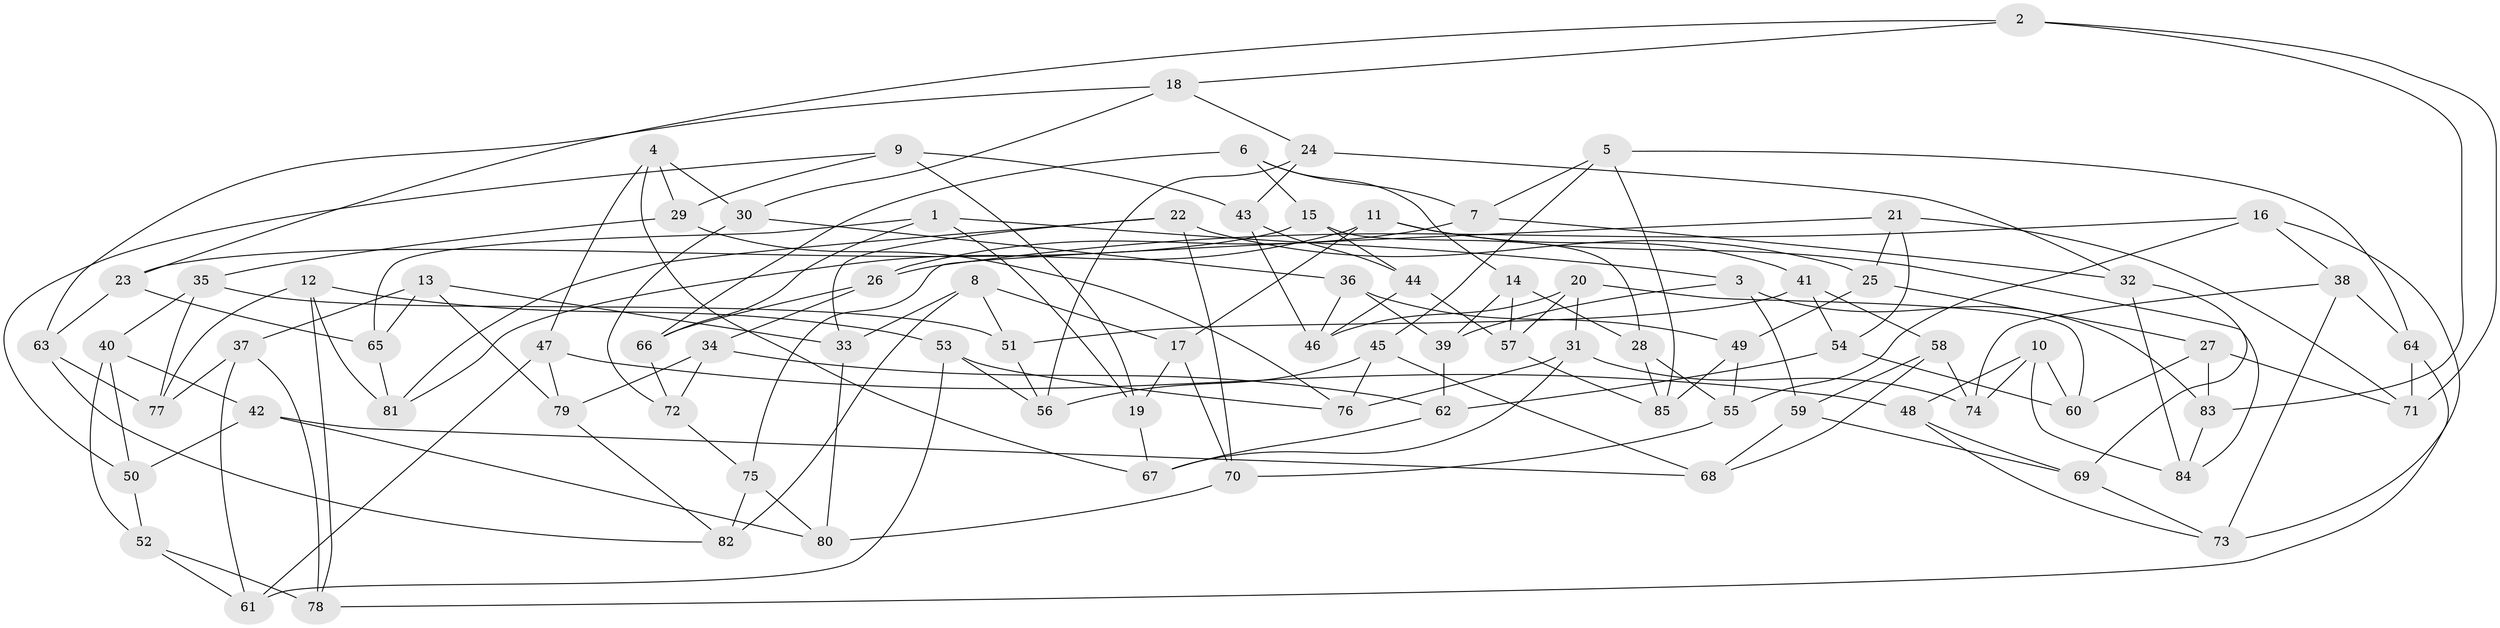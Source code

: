 // coarse degree distribution, {6: 0.5272727272727272, 4: 0.43636363636363634, 5: 0.01818181818181818, 3: 0.01818181818181818}
// Generated by graph-tools (version 1.1) at 2025/24/03/03/25 07:24:26]
// undirected, 85 vertices, 170 edges
graph export_dot {
graph [start="1"]
  node [color=gray90,style=filled];
  1;
  2;
  3;
  4;
  5;
  6;
  7;
  8;
  9;
  10;
  11;
  12;
  13;
  14;
  15;
  16;
  17;
  18;
  19;
  20;
  21;
  22;
  23;
  24;
  25;
  26;
  27;
  28;
  29;
  30;
  31;
  32;
  33;
  34;
  35;
  36;
  37;
  38;
  39;
  40;
  41;
  42;
  43;
  44;
  45;
  46;
  47;
  48;
  49;
  50;
  51;
  52;
  53;
  54;
  55;
  56;
  57;
  58;
  59;
  60;
  61;
  62;
  63;
  64;
  65;
  66;
  67;
  68;
  69;
  70;
  71;
  72;
  73;
  74;
  75;
  76;
  77;
  78;
  79;
  80;
  81;
  82;
  83;
  84;
  85;
  1 -- 66;
  1 -- 3;
  1 -- 65;
  1 -- 19;
  2 -- 18;
  2 -- 23;
  2 -- 71;
  2 -- 83;
  3 -- 59;
  3 -- 83;
  3 -- 39;
  4 -- 67;
  4 -- 47;
  4 -- 30;
  4 -- 29;
  5 -- 7;
  5 -- 85;
  5 -- 45;
  5 -- 64;
  6 -- 66;
  6 -- 14;
  6 -- 15;
  6 -- 7;
  7 -- 26;
  7 -- 32;
  8 -- 33;
  8 -- 82;
  8 -- 17;
  8 -- 51;
  9 -- 43;
  9 -- 50;
  9 -- 19;
  9 -- 29;
  10 -- 84;
  10 -- 60;
  10 -- 74;
  10 -- 48;
  11 -- 41;
  11 -- 84;
  11 -- 17;
  11 -- 81;
  12 -- 53;
  12 -- 81;
  12 -- 78;
  12 -- 77;
  13 -- 33;
  13 -- 37;
  13 -- 79;
  13 -- 65;
  14 -- 39;
  14 -- 28;
  14 -- 57;
  15 -- 44;
  15 -- 28;
  15 -- 23;
  16 -- 55;
  16 -- 38;
  16 -- 26;
  16 -- 73;
  17 -- 19;
  17 -- 70;
  18 -- 63;
  18 -- 24;
  18 -- 30;
  19 -- 67;
  20 -- 31;
  20 -- 57;
  20 -- 46;
  20 -- 60;
  21 -- 71;
  21 -- 25;
  21 -- 54;
  21 -- 75;
  22 -- 25;
  22 -- 33;
  22 -- 70;
  22 -- 81;
  23 -- 65;
  23 -- 63;
  24 -- 56;
  24 -- 43;
  24 -- 32;
  25 -- 27;
  25 -- 49;
  26 -- 66;
  26 -- 34;
  27 -- 71;
  27 -- 60;
  27 -- 83;
  28 -- 55;
  28 -- 85;
  29 -- 76;
  29 -- 35;
  30 -- 72;
  30 -- 36;
  31 -- 67;
  31 -- 76;
  31 -- 74;
  32 -- 84;
  32 -- 69;
  33 -- 80;
  34 -- 72;
  34 -- 79;
  34 -- 62;
  35 -- 77;
  35 -- 40;
  35 -- 51;
  36 -- 46;
  36 -- 39;
  36 -- 49;
  37 -- 61;
  37 -- 78;
  37 -- 77;
  38 -- 74;
  38 -- 64;
  38 -- 73;
  39 -- 62;
  40 -- 42;
  40 -- 50;
  40 -- 52;
  41 -- 58;
  41 -- 54;
  41 -- 51;
  42 -- 68;
  42 -- 80;
  42 -- 50;
  43 -- 44;
  43 -- 46;
  44 -- 57;
  44 -- 46;
  45 -- 56;
  45 -- 76;
  45 -- 68;
  47 -- 48;
  47 -- 61;
  47 -- 79;
  48 -- 69;
  48 -- 73;
  49 -- 55;
  49 -- 85;
  50 -- 52;
  51 -- 56;
  52 -- 61;
  52 -- 78;
  53 -- 76;
  53 -- 61;
  53 -- 56;
  54 -- 60;
  54 -- 62;
  55 -- 70;
  57 -- 85;
  58 -- 74;
  58 -- 59;
  58 -- 68;
  59 -- 69;
  59 -- 68;
  62 -- 67;
  63 -- 77;
  63 -- 82;
  64 -- 71;
  64 -- 78;
  65 -- 81;
  66 -- 72;
  69 -- 73;
  70 -- 80;
  72 -- 75;
  75 -- 82;
  75 -- 80;
  79 -- 82;
  83 -- 84;
}
